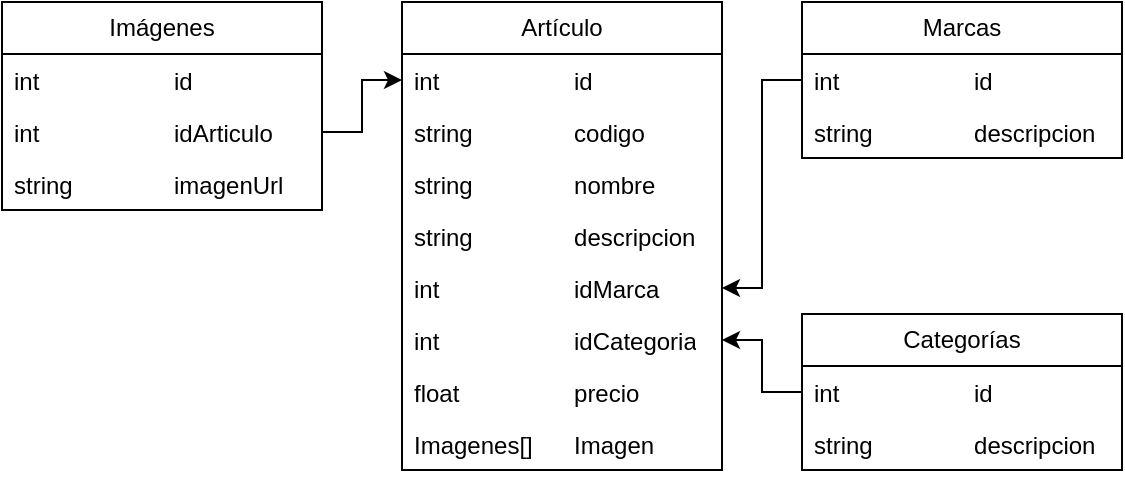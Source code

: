 <mxfile version="28.2.0">
  <diagram name="Page-1" id="XFkkGghRafaCi5lZfWOg">
    <mxGraphModel dx="1401" dy="308" grid="1" gridSize="10" guides="1" tooltips="1" connect="1" arrows="1" fold="1" page="1" pageScale="1" pageWidth="827" pageHeight="1169" math="0" shadow="0">
      <root>
        <mxCell id="0" />
        <mxCell id="1" parent="0" />
        <mxCell id="spGKIt3S8hVf-e2s9vS7-1" value="Artículo" style="swimlane;fontStyle=0;childLayout=stackLayout;horizontal=1;startSize=26;fillColor=none;horizontalStack=0;resizeParent=1;resizeParentMax=0;resizeLast=0;collapsible=1;marginBottom=0;whiteSpace=wrap;html=1;" parent="1" vertex="1">
          <mxGeometry x="-480" y="50" width="160" height="234" as="geometry" />
        </mxCell>
        <mxCell id="L-ybEDOuDnZ7Sb9ISB-e-11" value="int &lt;span style=&quot;white-space: pre;&quot;&gt;&#x9;&lt;/span&gt;&lt;span style=&quot;white-space: pre;&quot;&gt;&#x9;&lt;span style=&quot;white-space: pre;&quot;&gt;&#x9;&lt;/span&gt;&lt;/span&gt;id" style="text;strokeColor=none;fillColor=none;align=left;verticalAlign=top;spacingLeft=4;spacingRight=4;overflow=hidden;rotatable=0;points=[[0,0.5],[1,0.5]];portConstraint=eastwest;whiteSpace=wrap;html=1;" vertex="1" parent="spGKIt3S8hVf-e2s9vS7-1">
          <mxGeometry y="26" width="160" height="26" as="geometry" />
        </mxCell>
        <mxCell id="spGKIt3S8hVf-e2s9vS7-3" value="string &lt;span style=&quot;white-space: pre;&quot;&gt;&#x9;&lt;span style=&quot;white-space: pre;&quot;&gt;&#x9;&lt;/span&gt;&lt;/span&gt;codigo" style="text;strokeColor=none;fillColor=none;align=left;verticalAlign=top;spacingLeft=4;spacingRight=4;overflow=hidden;rotatable=0;points=[[0,0.5],[1,0.5]];portConstraint=eastwest;whiteSpace=wrap;html=1;" parent="spGKIt3S8hVf-e2s9vS7-1" vertex="1">
          <mxGeometry y="52" width="160" height="26" as="geometry" />
        </mxCell>
        <mxCell id="spGKIt3S8hVf-e2s9vS7-4" value="string &lt;span style=&quot;white-space: pre;&quot;&gt;&#x9;&lt;span style=&quot;white-space: pre;&quot;&gt;&#x9;&lt;/span&gt;&lt;/span&gt;nombre" style="text;strokeColor=none;fillColor=none;align=left;verticalAlign=top;spacingLeft=4;spacingRight=4;overflow=hidden;rotatable=0;points=[[0,0.5],[1,0.5]];portConstraint=eastwest;whiteSpace=wrap;html=1;" parent="spGKIt3S8hVf-e2s9vS7-1" vertex="1">
          <mxGeometry y="78" width="160" height="26" as="geometry" />
        </mxCell>
        <mxCell id="spGKIt3S8hVf-e2s9vS7-29" value="string &lt;span style=&quot;white-space: pre;&quot;&gt;&#x9;&lt;span style=&quot;white-space: pre;&quot;&gt;&#x9;&lt;/span&gt;&lt;/span&gt;descripcion" style="text;strokeColor=none;fillColor=none;align=left;verticalAlign=top;spacingLeft=4;spacingRight=4;overflow=hidden;rotatable=0;points=[[0,0.5],[1,0.5]];portConstraint=eastwest;whiteSpace=wrap;html=1;" parent="spGKIt3S8hVf-e2s9vS7-1" vertex="1">
          <mxGeometry y="104" width="160" height="26" as="geometry" />
        </mxCell>
        <mxCell id="spGKIt3S8hVf-e2s9vS7-30" value="int &lt;span style=&quot;white-space: pre;&quot;&gt;&#x9;&lt;/span&gt;&lt;span style=&quot;white-space: pre;&quot;&gt;&#x9;&lt;span style=&quot;white-space: pre;&quot;&gt;&#x9;&lt;/span&gt;&lt;/span&gt;idMarca" style="text;strokeColor=none;fillColor=none;align=left;verticalAlign=top;spacingLeft=4;spacingRight=4;overflow=hidden;rotatable=0;points=[[0,0.5],[1,0.5]];portConstraint=eastwest;whiteSpace=wrap;html=1;" parent="spGKIt3S8hVf-e2s9vS7-1" vertex="1">
          <mxGeometry y="130" width="160" height="26" as="geometry" />
        </mxCell>
        <mxCell id="spGKIt3S8hVf-e2s9vS7-31" value="int &lt;span style=&quot;white-space: pre;&quot;&gt;&#x9;&lt;/span&gt;&lt;span style=&quot;white-space: pre;&quot;&gt;&#x9;&lt;span style=&quot;white-space: pre;&quot;&gt;&#x9;&lt;/span&gt;&lt;/span&gt;idCategoria" style="text;strokeColor=none;fillColor=none;align=left;verticalAlign=top;spacingLeft=4;spacingRight=4;overflow=hidden;rotatable=0;points=[[0,0.5],[1,0.5]];portConstraint=eastwest;whiteSpace=wrap;html=1;" parent="spGKIt3S8hVf-e2s9vS7-1" vertex="1">
          <mxGeometry y="156" width="160" height="26" as="geometry" />
        </mxCell>
        <mxCell id="XYAGOQUm0J9MYw2ouefn-20" value="float &lt;span style=&quot;white-space: pre;&quot;&gt;&#x9;&lt;/span&gt;&lt;span style=&quot;white-space: pre;&quot;&gt;&#x9;&lt;/span&gt;precio" style="text;strokeColor=none;fillColor=none;align=left;verticalAlign=top;spacingLeft=4;spacingRight=4;overflow=hidden;rotatable=0;points=[[0,0.5],[1,0.5]];portConstraint=eastwest;whiteSpace=wrap;html=1;" parent="spGKIt3S8hVf-e2s9vS7-1" vertex="1">
          <mxGeometry y="182" width="160" height="26" as="geometry" />
        </mxCell>
        <mxCell id="L-ybEDOuDnZ7Sb9ISB-e-1" value="Imagenes[] &lt;span style=&quot;white-space: pre;&quot;&gt;&#x9;&lt;/span&gt;Imagen" style="text;strokeColor=none;fillColor=none;align=left;verticalAlign=top;spacingLeft=4;spacingRight=4;overflow=hidden;rotatable=0;points=[[0,0.5],[1,0.5]];portConstraint=eastwest;whiteSpace=wrap;html=1;" vertex="1" parent="spGKIt3S8hVf-e2s9vS7-1">
          <mxGeometry y="208" width="160" height="26" as="geometry" />
        </mxCell>
        <mxCell id="L-ybEDOuDnZ7Sb9ISB-e-2" value="Marcas" style="swimlane;fontStyle=0;childLayout=stackLayout;horizontal=1;startSize=26;fillColor=none;horizontalStack=0;resizeParent=1;resizeParentMax=0;resizeLast=0;collapsible=1;marginBottom=0;whiteSpace=wrap;html=1;" vertex="1" parent="1">
          <mxGeometry x="-280" y="50" width="160" height="78" as="geometry" />
        </mxCell>
        <mxCell id="L-ybEDOuDnZ7Sb9ISB-e-10" value="int &lt;span style=&quot;white-space: pre;&quot;&gt;&#x9;&lt;/span&gt;&lt;span style=&quot;white-space: pre;&quot;&gt;&#x9;&lt;/span&gt;&lt;span style=&quot;white-space: pre;&quot;&gt;&#x9;&lt;/span&gt;id" style="text;strokeColor=none;fillColor=none;align=left;verticalAlign=top;spacingLeft=4;spacingRight=4;overflow=hidden;rotatable=0;points=[[0,0.5],[1,0.5]];portConstraint=eastwest;whiteSpace=wrap;html=1;" vertex="1" parent="L-ybEDOuDnZ7Sb9ISB-e-2">
          <mxGeometry y="26" width="160" height="26" as="geometry" />
        </mxCell>
        <mxCell id="L-ybEDOuDnZ7Sb9ISB-e-3" value="string &lt;span style=&quot;white-space: pre;&quot;&gt;&#x9;&lt;/span&gt;&lt;span style=&quot;white-space: pre;&quot;&gt;&#x9;&lt;/span&gt;descripcion" style="text;strokeColor=none;fillColor=none;align=left;verticalAlign=top;spacingLeft=4;spacingRight=4;overflow=hidden;rotatable=0;points=[[0,0.5],[1,0.5]];portConstraint=eastwest;whiteSpace=wrap;html=1;" vertex="1" parent="L-ybEDOuDnZ7Sb9ISB-e-2">
          <mxGeometry y="52" width="160" height="26" as="geometry" />
        </mxCell>
        <mxCell id="L-ybEDOuDnZ7Sb9ISB-e-12" value="Categorías" style="swimlane;fontStyle=0;childLayout=stackLayout;horizontal=1;startSize=26;fillColor=none;horizontalStack=0;resizeParent=1;resizeParentMax=0;resizeLast=0;collapsible=1;marginBottom=0;whiteSpace=wrap;html=1;" vertex="1" parent="1">
          <mxGeometry x="-280" y="206" width="160" height="78" as="geometry" />
        </mxCell>
        <mxCell id="L-ybEDOuDnZ7Sb9ISB-e-13" value="int &lt;span style=&quot;white-space: pre;&quot;&gt;&#x9;&lt;/span&gt;&lt;span style=&quot;white-space: pre;&quot;&gt;&#x9;&lt;/span&gt;&lt;span style=&quot;white-space: pre;&quot;&gt;&#x9;&lt;/span&gt;id" style="text;strokeColor=none;fillColor=none;align=left;verticalAlign=top;spacingLeft=4;spacingRight=4;overflow=hidden;rotatable=0;points=[[0,0.5],[1,0.5]];portConstraint=eastwest;whiteSpace=wrap;html=1;" vertex="1" parent="L-ybEDOuDnZ7Sb9ISB-e-12">
          <mxGeometry y="26" width="160" height="26" as="geometry" />
        </mxCell>
        <mxCell id="L-ybEDOuDnZ7Sb9ISB-e-14" value="string &lt;span style=&quot;white-space: pre;&quot;&gt;&#x9;&lt;/span&gt;&lt;span style=&quot;white-space: pre;&quot;&gt;&#x9;&lt;/span&gt;descripcion" style="text;strokeColor=none;fillColor=none;align=left;verticalAlign=top;spacingLeft=4;spacingRight=4;overflow=hidden;rotatable=0;points=[[0,0.5],[1,0.5]];portConstraint=eastwest;whiteSpace=wrap;html=1;" vertex="1" parent="L-ybEDOuDnZ7Sb9ISB-e-12">
          <mxGeometry y="52" width="160" height="26" as="geometry" />
        </mxCell>
        <mxCell id="L-ybEDOuDnZ7Sb9ISB-e-15" value="Imágenes" style="swimlane;fontStyle=0;childLayout=stackLayout;horizontal=1;startSize=26;fillColor=none;horizontalStack=0;resizeParent=1;resizeParentMax=0;resizeLast=0;collapsible=1;marginBottom=0;whiteSpace=wrap;html=1;" vertex="1" parent="1">
          <mxGeometry x="-680" y="50" width="160" height="104" as="geometry" />
        </mxCell>
        <mxCell id="L-ybEDOuDnZ7Sb9ISB-e-16" value="int &lt;span style=&quot;white-space: pre;&quot;&gt;&#x9;&lt;/span&gt;&lt;span style=&quot;white-space: pre;&quot;&gt;&#x9;&lt;span style=&quot;white-space: pre;&quot;&gt;&#x9;&lt;/span&gt;&lt;/span&gt;id" style="text;strokeColor=none;fillColor=none;align=left;verticalAlign=top;spacingLeft=4;spacingRight=4;overflow=hidden;rotatable=0;points=[[0,0.5],[1,0.5]];portConstraint=eastwest;whiteSpace=wrap;html=1;" vertex="1" parent="L-ybEDOuDnZ7Sb9ISB-e-15">
          <mxGeometry y="26" width="160" height="26" as="geometry" />
        </mxCell>
        <mxCell id="L-ybEDOuDnZ7Sb9ISB-e-17" value="int &lt;span style=&quot;white-space: pre;&quot;&gt;&#x9;&lt;/span&gt;&lt;span style=&quot;white-space: pre;&quot;&gt;&#x9;&lt;span style=&quot;white-space: pre;&quot;&gt;&#x9;&lt;/span&gt;&lt;/span&gt;idArticulo" style="text;strokeColor=none;fillColor=none;align=left;verticalAlign=top;spacingLeft=4;spacingRight=4;overflow=hidden;rotatable=0;points=[[0,0.5],[1,0.5]];portConstraint=eastwest;whiteSpace=wrap;html=1;" vertex="1" parent="L-ybEDOuDnZ7Sb9ISB-e-15">
          <mxGeometry y="52" width="160" height="26" as="geometry" />
        </mxCell>
        <mxCell id="L-ybEDOuDnZ7Sb9ISB-e-18" value="string &lt;span style=&quot;white-space: pre;&quot;&gt;&#x9;&lt;span style=&quot;white-space: pre;&quot;&gt;&#x9;&lt;/span&gt;&lt;/span&gt;imagenUrl" style="text;strokeColor=none;fillColor=none;align=left;verticalAlign=top;spacingLeft=4;spacingRight=4;overflow=hidden;rotatable=0;points=[[0,0.5],[1,0.5]];portConstraint=eastwest;whiteSpace=wrap;html=1;" vertex="1" parent="L-ybEDOuDnZ7Sb9ISB-e-15">
          <mxGeometry y="78" width="160" height="26" as="geometry" />
        </mxCell>
        <mxCell id="L-ybEDOuDnZ7Sb9ISB-e-19" value="" style="endArrow=classic;html=1;rounded=0;exitX=1;exitY=0.5;exitDx=0;exitDy=0;entryX=0;entryY=0.5;entryDx=0;entryDy=0;" edge="1" parent="1" source="L-ybEDOuDnZ7Sb9ISB-e-17" target="L-ybEDOuDnZ7Sb9ISB-e-11">
          <mxGeometry width="50" height="50" relative="1" as="geometry">
            <mxPoint x="-290" y="210" as="sourcePoint" />
            <mxPoint x="-240" y="160" as="targetPoint" />
            <Array as="points">
              <mxPoint x="-500" y="115" />
              <mxPoint x="-500" y="89" />
            </Array>
          </mxGeometry>
        </mxCell>
        <mxCell id="L-ybEDOuDnZ7Sb9ISB-e-21" value="" style="endArrow=classic;html=1;rounded=0;exitX=0;exitY=0.5;exitDx=0;exitDy=0;entryX=1;entryY=0.5;entryDx=0;entryDy=0;" edge="1" parent="1" source="L-ybEDOuDnZ7Sb9ISB-e-13" target="spGKIt3S8hVf-e2s9vS7-31">
          <mxGeometry width="50" height="50" relative="1" as="geometry">
            <mxPoint x="-340" y="190" as="sourcePoint" />
            <mxPoint x="-290" y="140" as="targetPoint" />
            <Array as="points">
              <mxPoint x="-300" y="245" />
              <mxPoint x="-300" y="219" />
            </Array>
          </mxGeometry>
        </mxCell>
        <mxCell id="L-ybEDOuDnZ7Sb9ISB-e-22" value="" style="endArrow=classic;html=1;rounded=0;exitX=0;exitY=0.5;exitDx=0;exitDy=0;entryX=1;entryY=0.5;entryDx=0;entryDy=0;" edge="1" parent="1" source="L-ybEDOuDnZ7Sb9ISB-e-10" target="spGKIt3S8hVf-e2s9vS7-30">
          <mxGeometry width="50" height="50" relative="1" as="geometry">
            <mxPoint x="-290" y="148" as="sourcePoint" />
            <mxPoint x="-330" y="128" as="targetPoint" />
            <Array as="points">
              <mxPoint x="-300" y="89" />
              <mxPoint x="-300" y="193" />
            </Array>
          </mxGeometry>
        </mxCell>
      </root>
    </mxGraphModel>
  </diagram>
</mxfile>
